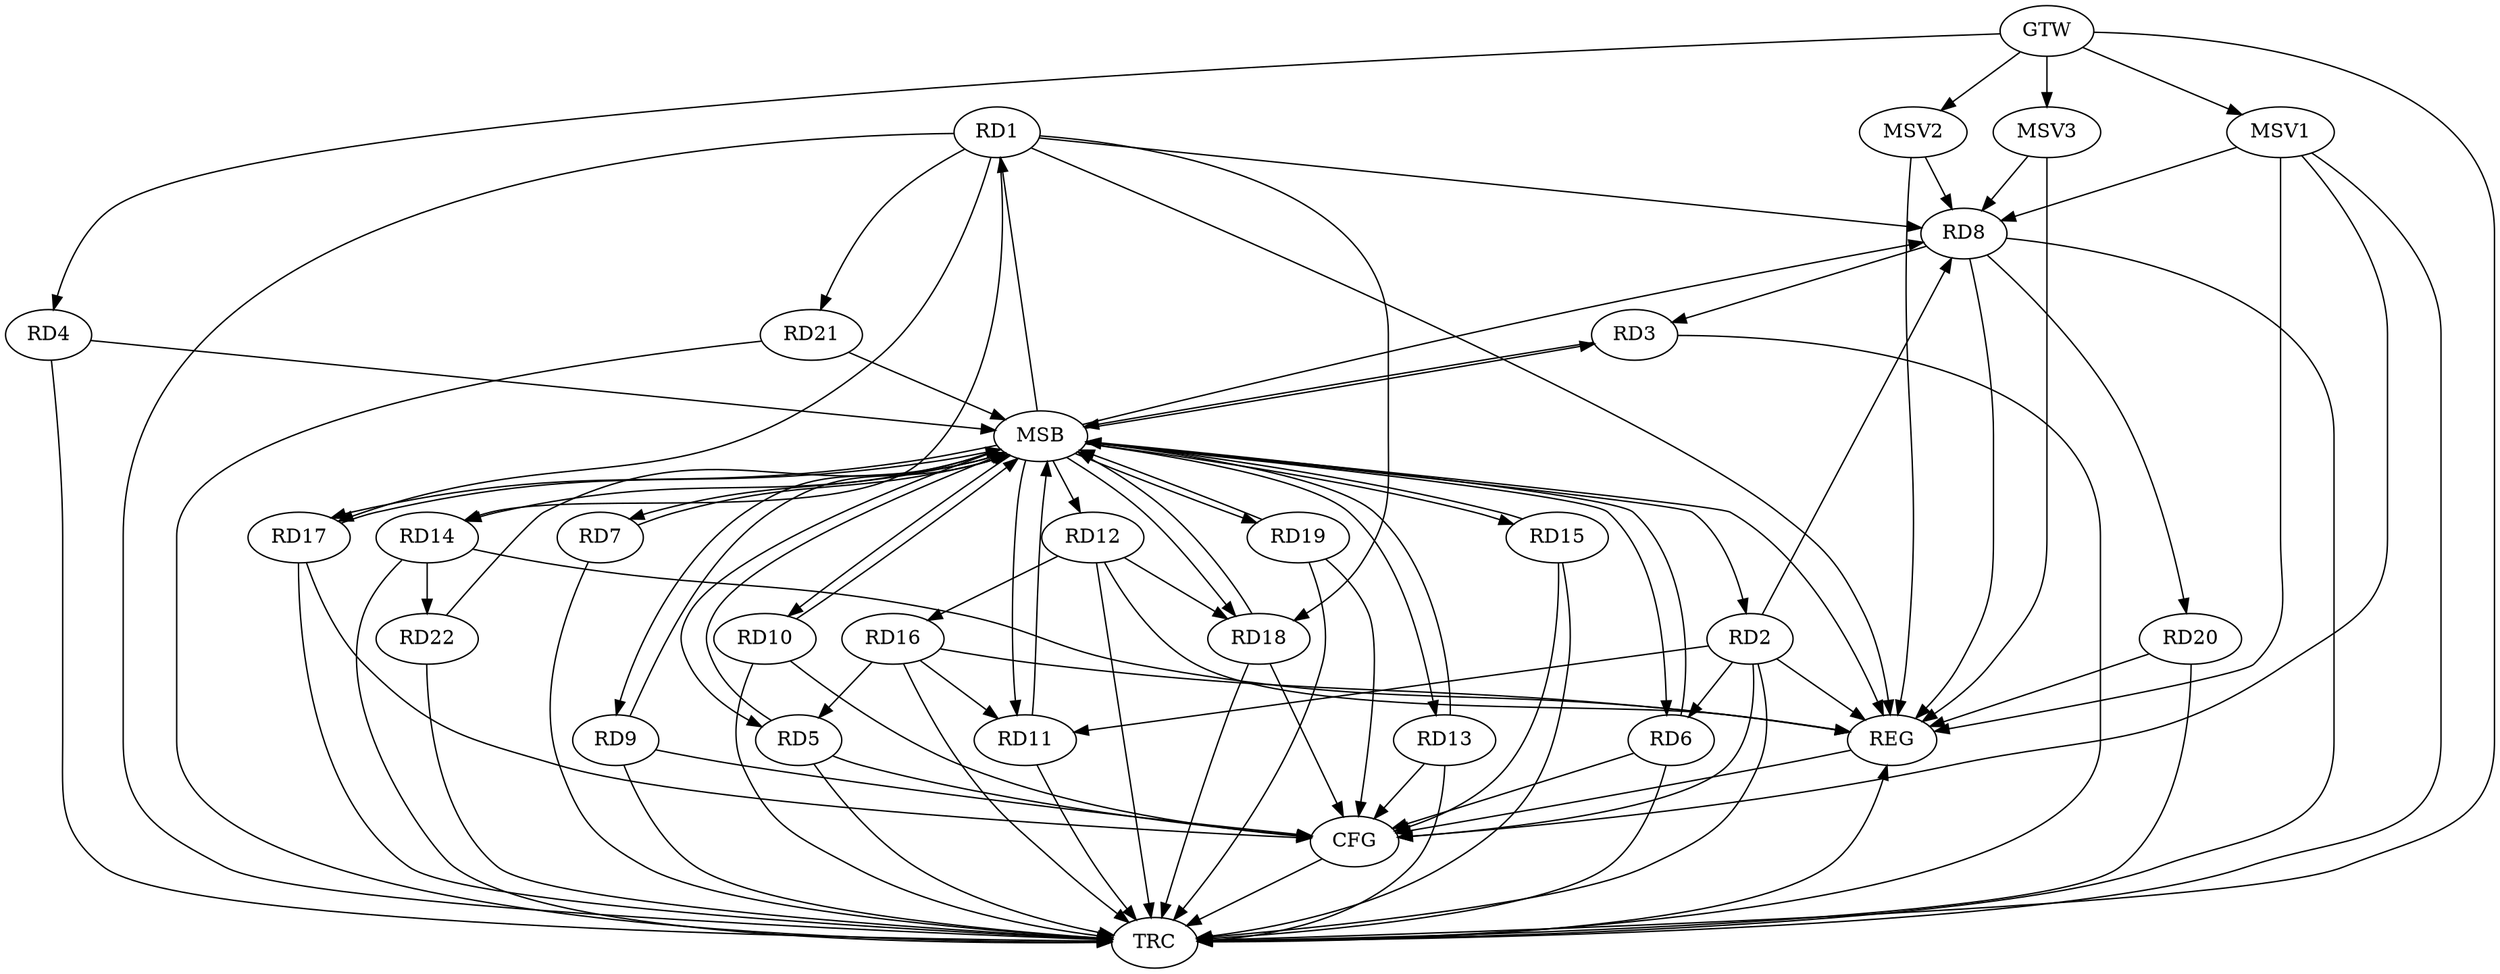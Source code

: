 strict digraph G {
  RD1 [ label="RD1" ];
  RD2 [ label="RD2" ];
  RD3 [ label="RD3" ];
  RD4 [ label="RD4" ];
  RD5 [ label="RD5" ];
  RD6 [ label="RD6" ];
  RD7 [ label="RD7" ];
  RD8 [ label="RD8" ];
  RD9 [ label="RD9" ];
  RD10 [ label="RD10" ];
  RD11 [ label="RD11" ];
  RD12 [ label="RD12" ];
  RD13 [ label="RD13" ];
  RD14 [ label="RD14" ];
  RD15 [ label="RD15" ];
  RD16 [ label="RD16" ];
  RD17 [ label="RD17" ];
  RD18 [ label="RD18" ];
  RD19 [ label="RD19" ];
  RD20 [ label="RD20" ];
  RD21 [ label="RD21" ];
  RD22 [ label="RD22" ];
  GTW [ label="GTW" ];
  REG [ label="REG" ];
  MSB [ label="MSB" ];
  CFG [ label="CFG" ];
  TRC [ label="TRC" ];
  MSV1 [ label="MSV1" ];
  MSV2 [ label="MSV2" ];
  MSV3 [ label="MSV3" ];
  RD1 -> RD8;
  RD1 -> RD14;
  RD1 -> RD17;
  RD1 -> RD18;
  RD1 -> RD21;
  RD2 -> RD6;
  RD2 -> RD8;
  RD2 -> RD11;
  RD8 -> RD3;
  RD16 -> RD5;
  RD8 -> RD20;
  RD16 -> RD11;
  RD12 -> RD16;
  RD12 -> RD18;
  RD14 -> RD22;
  GTW -> RD4;
  RD1 -> REG;
  RD2 -> REG;
  RD8 -> REG;
  RD12 -> REG;
  RD14 -> REG;
  RD16 -> REG;
  RD20 -> REG;
  RD3 -> MSB;
  MSB -> RD2;
  MSB -> RD11;
  MSB -> RD13;
  MSB -> REG;
  RD4 -> MSB;
  RD5 -> MSB;
  MSB -> RD17;
  RD6 -> MSB;
  MSB -> RD8;
  MSB -> RD15;
  MSB -> RD18;
  MSB -> RD19;
  RD7 -> MSB;
  RD9 -> MSB;
  MSB -> RD10;
  RD10 -> MSB;
  MSB -> RD3;
  MSB -> RD7;
  MSB -> RD14;
  RD11 -> MSB;
  MSB -> RD1;
  RD13 -> MSB;
  MSB -> RD6;
  RD15 -> MSB;
  MSB -> RD5;
  MSB -> RD9;
  MSB -> RD12;
  RD17 -> MSB;
  RD18 -> MSB;
  RD19 -> MSB;
  RD21 -> MSB;
  RD22 -> MSB;
  RD13 -> CFG;
  RD19 -> CFG;
  RD10 -> CFG;
  RD9 -> CFG;
  RD18 -> CFG;
  RD17 -> CFG;
  RD15 -> CFG;
  RD6 -> CFG;
  RD2 -> CFG;
  RD5 -> CFG;
  REG -> CFG;
  RD1 -> TRC;
  RD2 -> TRC;
  RD3 -> TRC;
  RD4 -> TRC;
  RD5 -> TRC;
  RD6 -> TRC;
  RD7 -> TRC;
  RD8 -> TRC;
  RD9 -> TRC;
  RD10 -> TRC;
  RD11 -> TRC;
  RD12 -> TRC;
  RD13 -> TRC;
  RD14 -> TRC;
  RD15 -> TRC;
  RD16 -> TRC;
  RD17 -> TRC;
  RD18 -> TRC;
  RD19 -> TRC;
  RD20 -> TRC;
  RD21 -> TRC;
  RD22 -> TRC;
  GTW -> TRC;
  CFG -> TRC;
  TRC -> REG;
  MSV1 -> RD8;
  GTW -> MSV1;
  MSV1 -> REG;
  MSV1 -> TRC;
  MSV1 -> CFG;
  MSV2 -> RD8;
  GTW -> MSV2;
  MSV2 -> REG;
  MSV3 -> RD8;
  GTW -> MSV3;
  MSV3 -> REG;
}
